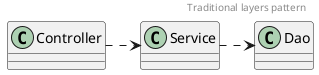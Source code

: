 @startuml
header Traditional layers pattern
class Controller
class Service
class Dao

Controller .> Service
Service .> Dao

@enduml